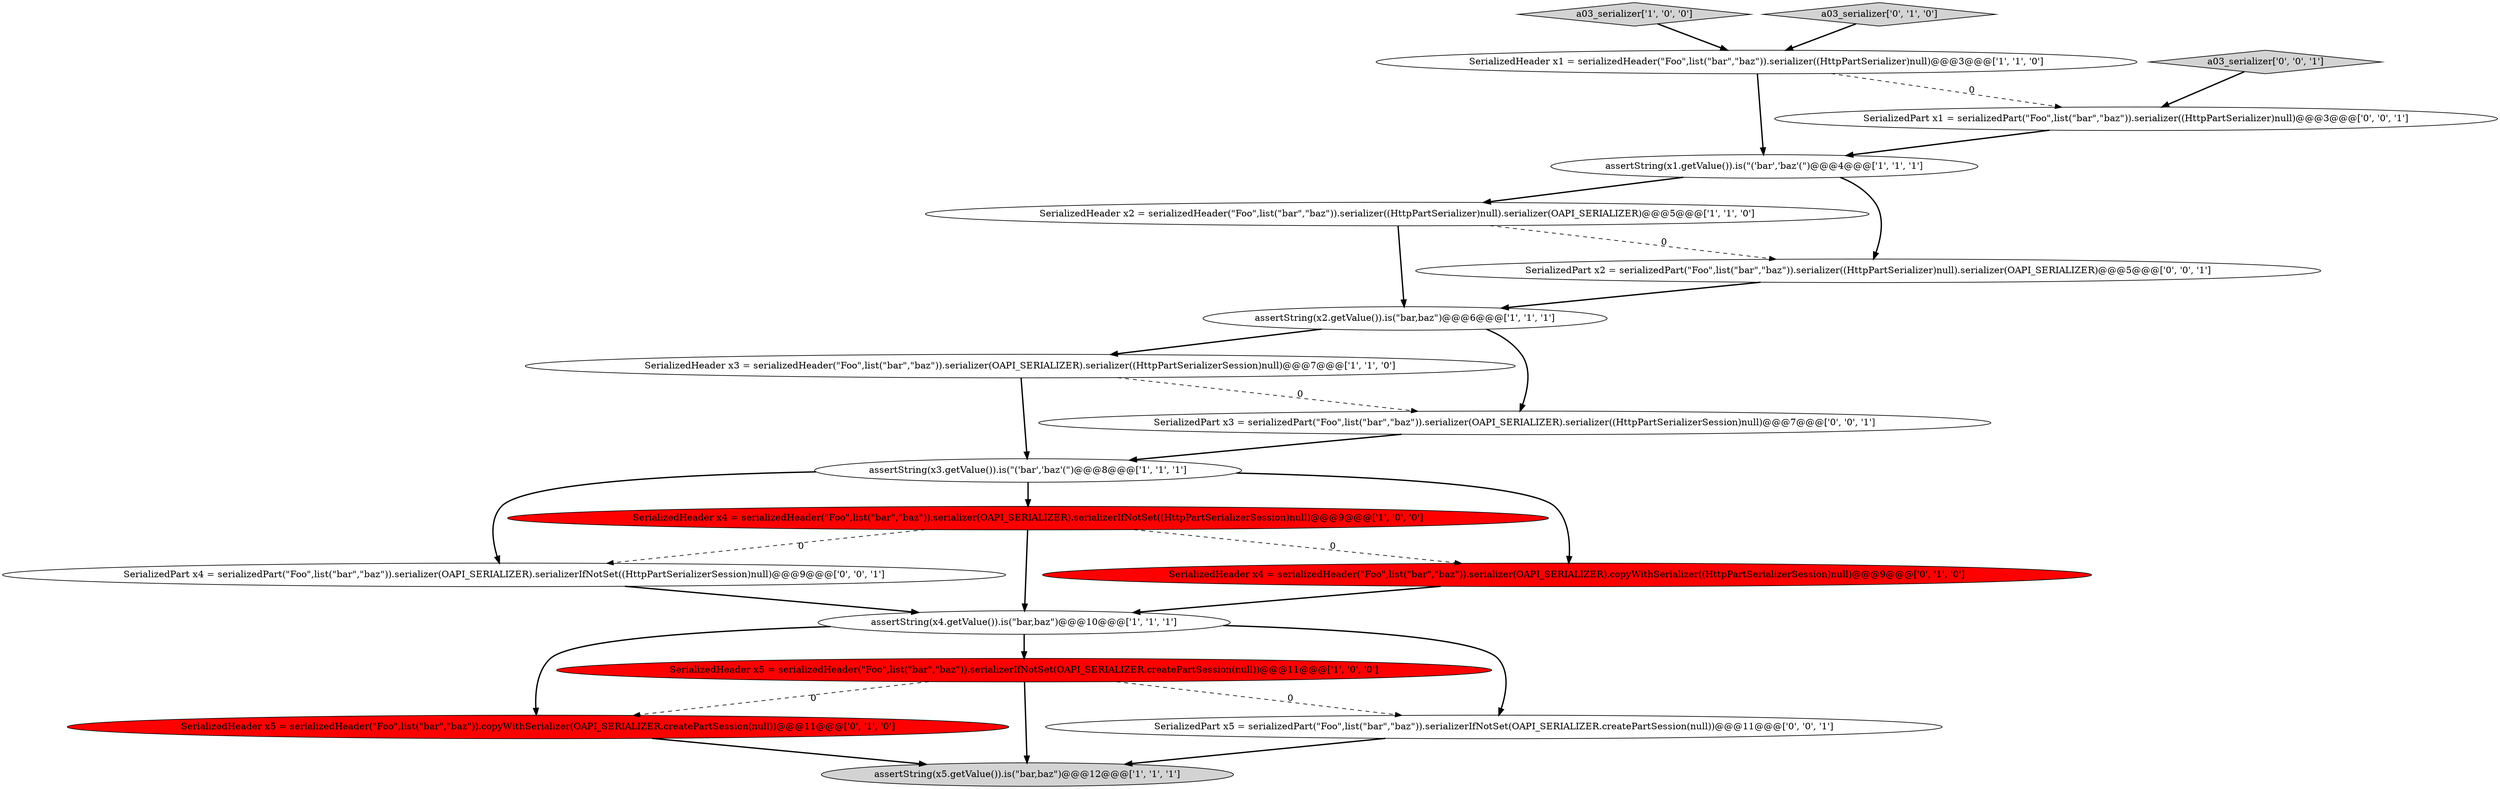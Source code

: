 digraph {
8 [style = filled, label = "SerializedHeader x4 = serializedHeader(\"Foo\",list(\"bar\",\"baz\")).serializer(OAPI_SERIALIZER).serializerIfNotSet((HttpPartSerializerSession)null)@@@9@@@['1', '0', '0']", fillcolor = red, shape = ellipse image = "AAA1AAABBB1BBB"];
10 [style = filled, label = "SerializedHeader x1 = serializedHeader(\"Foo\",list(\"bar\",\"baz\")).serializer((HttpPartSerializer)null)@@@3@@@['1', '1', '0']", fillcolor = white, shape = ellipse image = "AAA0AAABBB1BBB"];
6 [style = filled, label = "assertString(x1.getValue()).is(\"('bar','baz'(\")@@@4@@@['1', '1', '1']", fillcolor = white, shape = ellipse image = "AAA0AAABBB1BBB"];
16 [style = filled, label = "SerializedPart x3 = serializedPart(\"Foo\",list(\"bar\",\"baz\")).serializer(OAPI_SERIALIZER).serializer((HttpPartSerializerSession)null)@@@7@@@['0', '0', '1']", fillcolor = white, shape = ellipse image = "AAA0AAABBB3BBB"];
12 [style = filled, label = "SerializedHeader x5 = serializedHeader(\"Foo\",list(\"bar\",\"baz\")).copyWithSerializer(OAPI_SERIALIZER.createPartSession(null))@@@11@@@['0', '1', '0']", fillcolor = red, shape = ellipse image = "AAA1AAABBB2BBB"];
5 [style = filled, label = "assertString(x3.getValue()).is(\"('bar','baz'(\")@@@8@@@['1', '1', '1']", fillcolor = white, shape = ellipse image = "AAA0AAABBB1BBB"];
9 [style = filled, label = "a03_serializer['1', '0', '0']", fillcolor = lightgray, shape = diamond image = "AAA0AAABBB1BBB"];
3 [style = filled, label = "SerializedHeader x3 = serializedHeader(\"Foo\",list(\"bar\",\"baz\")).serializer(OAPI_SERIALIZER).serializer((HttpPartSerializerSession)null)@@@7@@@['1', '1', '0']", fillcolor = white, shape = ellipse image = "AAA0AAABBB1BBB"];
7 [style = filled, label = "SerializedHeader x2 = serializedHeader(\"Foo\",list(\"bar\",\"baz\")).serializer((HttpPartSerializer)null).serializer(OAPI_SERIALIZER)@@@5@@@['1', '1', '0']", fillcolor = white, shape = ellipse image = "AAA0AAABBB1BBB"];
11 [style = filled, label = "SerializedHeader x4 = serializedHeader(\"Foo\",list(\"bar\",\"baz\")).serializer(OAPI_SERIALIZER).copyWithSerializer((HttpPartSerializerSession)null)@@@9@@@['0', '1', '0']", fillcolor = red, shape = ellipse image = "AAA1AAABBB2BBB"];
4 [style = filled, label = "assertString(x5.getValue()).is(\"bar,baz\")@@@12@@@['1', '1', '1']", fillcolor = lightgray, shape = ellipse image = "AAA0AAABBB1BBB"];
14 [style = filled, label = "SerializedPart x4 = serializedPart(\"Foo\",list(\"bar\",\"baz\")).serializer(OAPI_SERIALIZER).serializerIfNotSet((HttpPartSerializerSession)null)@@@9@@@['0', '0', '1']", fillcolor = white, shape = ellipse image = "AAA0AAABBB3BBB"];
18 [style = filled, label = "SerializedPart x2 = serializedPart(\"Foo\",list(\"bar\",\"baz\")).serializer((HttpPartSerializer)null).serializer(OAPI_SERIALIZER)@@@5@@@['0', '0', '1']", fillcolor = white, shape = ellipse image = "AAA0AAABBB3BBB"];
0 [style = filled, label = "assertString(x2.getValue()).is(\"bar,baz\")@@@6@@@['1', '1', '1']", fillcolor = white, shape = ellipse image = "AAA0AAABBB1BBB"];
17 [style = filled, label = "SerializedPart x1 = serializedPart(\"Foo\",list(\"bar\",\"baz\")).serializer((HttpPartSerializer)null)@@@3@@@['0', '0', '1']", fillcolor = white, shape = ellipse image = "AAA0AAABBB3BBB"];
19 [style = filled, label = "a03_serializer['0', '0', '1']", fillcolor = lightgray, shape = diamond image = "AAA0AAABBB3BBB"];
1 [style = filled, label = "assertString(x4.getValue()).is(\"bar,baz\")@@@10@@@['1', '1', '1']", fillcolor = white, shape = ellipse image = "AAA0AAABBB1BBB"];
2 [style = filled, label = "SerializedHeader x5 = serializedHeader(\"Foo\",list(\"bar\",\"baz\")).serializerIfNotSet(OAPI_SERIALIZER.createPartSession(null))@@@11@@@['1', '0', '0']", fillcolor = red, shape = ellipse image = "AAA1AAABBB1BBB"];
15 [style = filled, label = "SerializedPart x5 = serializedPart(\"Foo\",list(\"bar\",\"baz\")).serializerIfNotSet(OAPI_SERIALIZER.createPartSession(null))@@@11@@@['0', '0', '1']", fillcolor = white, shape = ellipse image = "AAA0AAABBB3BBB"];
13 [style = filled, label = "a03_serializer['0', '1', '0']", fillcolor = lightgray, shape = diamond image = "AAA0AAABBB2BBB"];
0->3 [style = bold, label=""];
13->10 [style = bold, label=""];
5->8 [style = bold, label=""];
0->16 [style = bold, label=""];
7->18 [style = dashed, label="0"];
17->6 [style = bold, label=""];
11->1 [style = bold, label=""];
6->18 [style = bold, label=""];
1->15 [style = bold, label=""];
7->0 [style = bold, label=""];
19->17 [style = bold, label=""];
9->10 [style = bold, label=""];
5->14 [style = bold, label=""];
8->14 [style = dashed, label="0"];
2->4 [style = bold, label=""];
10->6 [style = bold, label=""];
14->1 [style = bold, label=""];
2->15 [style = dashed, label="0"];
8->1 [style = bold, label=""];
2->12 [style = dashed, label="0"];
3->5 [style = bold, label=""];
12->4 [style = bold, label=""];
15->4 [style = bold, label=""];
10->17 [style = dashed, label="0"];
1->12 [style = bold, label=""];
16->5 [style = bold, label=""];
1->2 [style = bold, label=""];
5->11 [style = bold, label=""];
8->11 [style = dashed, label="0"];
6->7 [style = bold, label=""];
18->0 [style = bold, label=""];
3->16 [style = dashed, label="0"];
}
